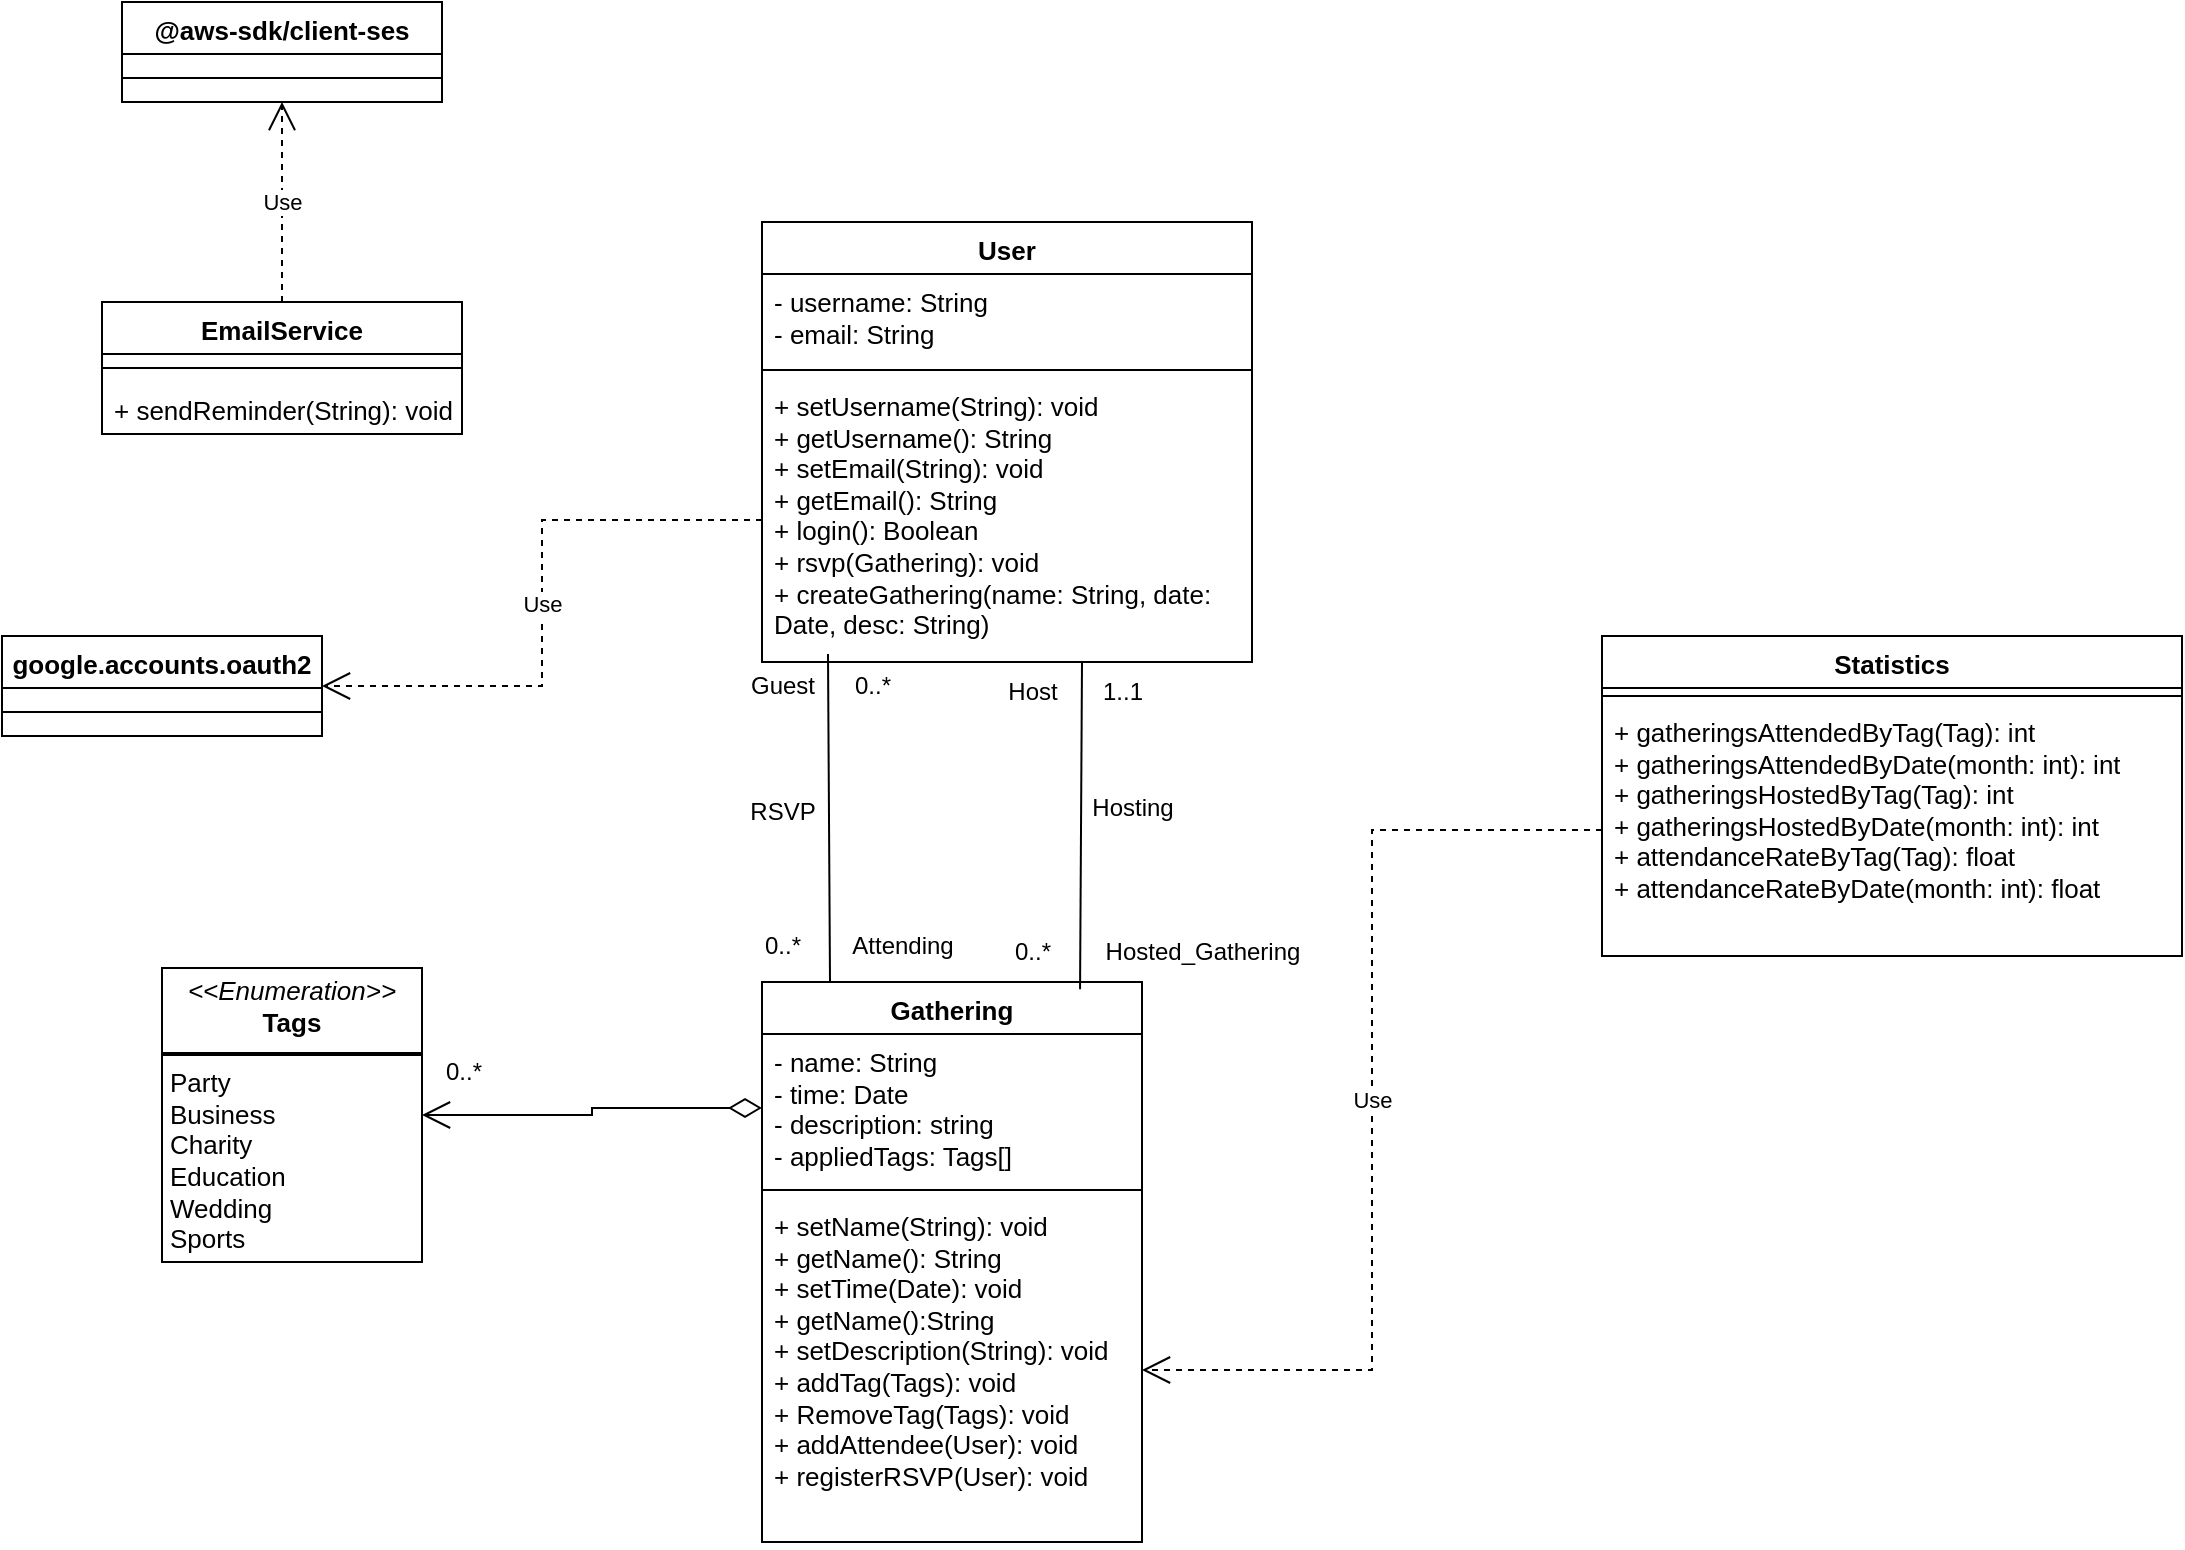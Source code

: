 <mxfile version="26.1.1">
  <diagram id="C5RBs43oDa-KdzZeNtuy" name="Page-1">
    <mxGraphModel dx="1434" dy="772" grid="1" gridSize="10" guides="1" tooltips="1" connect="1" arrows="1" fold="1" page="1" pageScale="1" pageWidth="827" pageHeight="1169" math="0" shadow="0">
      <root>
        <mxCell id="WIyWlLk6GJQsqaUBKTNV-0" />
        <mxCell id="WIyWlLk6GJQsqaUBKTNV-1" parent="WIyWlLk6GJQsqaUBKTNV-0" />
        <mxCell id="rHNDxCsVjhSjzkrUmxup-17" value="Gathering" style="swimlane;fontStyle=1;align=center;verticalAlign=top;childLayout=stackLayout;horizontal=1;startSize=26;horizontalStack=0;resizeParent=1;resizeParentMax=0;resizeLast=0;collapsible=1;marginBottom=0;whiteSpace=wrap;html=1;fontSize=13;" parent="WIyWlLk6GJQsqaUBKTNV-1" vertex="1">
          <mxGeometry x="440" y="640" width="190" height="280" as="geometry">
            <mxRectangle x="100" y="350" width="100" height="30" as="alternateBounds" />
          </mxGeometry>
        </mxCell>
        <mxCell id="rHNDxCsVjhSjzkrUmxup-18" value="- name: String&lt;div&gt;- time: Date&lt;/div&gt;&lt;div&gt;- description: string&lt;/div&gt;&lt;div&gt;- appliedTags: Tags[]&lt;/div&gt;" style="text;strokeColor=none;fillColor=none;align=left;verticalAlign=top;spacingLeft=4;spacingRight=4;overflow=hidden;rotatable=0;points=[[0,0.5],[1,0.5]];portConstraint=eastwest;whiteSpace=wrap;html=1;fontSize=13;" parent="rHNDxCsVjhSjzkrUmxup-17" vertex="1">
          <mxGeometry y="26" width="190" height="74" as="geometry" />
        </mxCell>
        <mxCell id="rHNDxCsVjhSjzkrUmxup-19" value="" style="line;strokeWidth=1;fillColor=none;align=left;verticalAlign=middle;spacingTop=-1;spacingLeft=3;spacingRight=3;rotatable=0;labelPosition=right;points=[];portConstraint=eastwest;strokeColor=inherit;" parent="rHNDxCsVjhSjzkrUmxup-17" vertex="1">
          <mxGeometry y="100" width="190" height="8" as="geometry" />
        </mxCell>
        <mxCell id="rHNDxCsVjhSjzkrUmxup-20" value="+ setName(String): void&lt;div&gt;+ getName(): String&lt;/div&gt;&lt;div&gt;+ setTime(Date): void&lt;/div&gt;&lt;div&gt;+ getName():String&lt;/div&gt;&lt;div&gt;+ setDescription(String): void&lt;/div&gt;&lt;div&gt;+ addTag(Tags): void&lt;/div&gt;&lt;div&gt;+ RemoveTag(Tags): void&lt;/div&gt;&lt;div&gt;+ addAttendee(User): void&lt;/div&gt;&lt;div&gt;+ registerRSVP(User): void&lt;/div&gt;" style="text;strokeColor=none;fillColor=none;align=left;verticalAlign=top;spacingLeft=4;spacingRight=4;overflow=hidden;rotatable=0;points=[[0,0.5],[1,0.5]];portConstraint=eastwest;whiteSpace=wrap;html=1;fontSize=13;" parent="rHNDxCsVjhSjzkrUmxup-17" vertex="1">
          <mxGeometry y="108" width="190" height="172" as="geometry" />
        </mxCell>
        <mxCell id="rHNDxCsVjhSjzkrUmxup-21" value="User" style="swimlane;fontStyle=1;align=center;verticalAlign=top;childLayout=stackLayout;horizontal=1;startSize=26;horizontalStack=0;resizeParent=1;resizeParentMax=0;resizeLast=0;collapsible=1;marginBottom=0;whiteSpace=wrap;html=1;fontSize=13;" parent="WIyWlLk6GJQsqaUBKTNV-1" vertex="1">
          <mxGeometry x="440" y="260" width="245" height="220" as="geometry" />
        </mxCell>
        <mxCell id="rHNDxCsVjhSjzkrUmxup-22" value="- username: String&lt;div&gt;- email: String&lt;/div&gt;" style="text;strokeColor=none;fillColor=none;align=left;verticalAlign=top;spacingLeft=4;spacingRight=4;overflow=hidden;rotatable=0;points=[[0,0.5],[1,0.5]];portConstraint=eastwest;whiteSpace=wrap;html=1;fontSize=13;" parent="rHNDxCsVjhSjzkrUmxup-21" vertex="1">
          <mxGeometry y="26" width="245" height="44" as="geometry" />
        </mxCell>
        <mxCell id="rHNDxCsVjhSjzkrUmxup-23" value="" style="line;strokeWidth=1;fillColor=none;align=left;verticalAlign=middle;spacingTop=-1;spacingLeft=3;spacingRight=3;rotatable=0;labelPosition=right;points=[];portConstraint=eastwest;strokeColor=inherit;" parent="rHNDxCsVjhSjzkrUmxup-21" vertex="1">
          <mxGeometry y="70" width="245" height="8" as="geometry" />
        </mxCell>
        <mxCell id="rHNDxCsVjhSjzkrUmxup-24" value="+ setUsername(String): void&lt;div&gt;+ getUsername(): String&lt;/div&gt;&lt;div&gt;+ setEmail(String): void&lt;/div&gt;&lt;div&gt;+ getEmail(): String&lt;/div&gt;&lt;div&gt;+ login(): Boolean&lt;/div&gt;&lt;div&gt;+ rsvp(Gathering): void&lt;/div&gt;&lt;div&gt;+ createGathering(name: String, date: Date, desc: String)&lt;/div&gt;" style="text;strokeColor=none;fillColor=none;align=left;verticalAlign=top;spacingLeft=4;spacingRight=4;overflow=hidden;rotatable=0;points=[[0,0.5],[1,0.5]];portConstraint=eastwest;whiteSpace=wrap;html=1;fontSize=13;" parent="rHNDxCsVjhSjzkrUmxup-21" vertex="1">
          <mxGeometry y="78" width="245" height="142" as="geometry" />
        </mxCell>
        <mxCell id="rHNDxCsVjhSjzkrUmxup-25" value="&lt;p style=&quot;margin:0px;margin-top:4px;text-align:center;&quot;&gt;&lt;i&gt;&amp;lt;&amp;lt;Enumeration&amp;gt;&amp;gt;&lt;/i&gt;&lt;br&gt;&lt;b&gt;Tags&lt;/b&gt;&lt;/p&gt;&lt;hr style=&quot;border-style:solid;&quot;&gt;&lt;p style=&quot;margin:0px;margin-left:4px;&quot;&gt;Party&lt;/p&gt;&lt;p style=&quot;margin:0px;margin-left:4px;&quot;&gt;Business&lt;/p&gt;&lt;p style=&quot;margin:0px;margin-left:4px;&quot;&gt;Charity&lt;/p&gt;&lt;p style=&quot;margin:0px;margin-left:4px;&quot;&gt;Education&lt;/p&gt;&lt;p style=&quot;margin:0px;margin-left:4px;&quot;&gt;Wedding&lt;/p&gt;&lt;p style=&quot;margin:0px;margin-left:4px;&quot;&gt;Sports&lt;/p&gt;" style="verticalAlign=top;align=left;overflow=fill;html=1;whiteSpace=wrap;fontSize=13;" parent="WIyWlLk6GJQsqaUBKTNV-1" vertex="1">
          <mxGeometry x="140" y="633" width="130" height="147" as="geometry" />
        </mxCell>
        <mxCell id="rHNDxCsVjhSjzkrUmxup-27" value="google.accounts.oauth2" style="swimlane;fontStyle=1;align=center;verticalAlign=top;childLayout=stackLayout;horizontal=1;startSize=26;horizontalStack=0;resizeParent=1;resizeParentMax=0;resizeLast=0;collapsible=1;marginBottom=0;whiteSpace=wrap;html=1;fontSize=13;" parent="WIyWlLk6GJQsqaUBKTNV-1" vertex="1">
          <mxGeometry x="60" y="467" width="160" height="50" as="geometry" />
        </mxCell>
        <mxCell id="rHNDxCsVjhSjzkrUmxup-29" value="" style="line;strokeWidth=1;fillColor=none;align=left;verticalAlign=middle;spacingTop=-1;spacingLeft=3;spacingRight=3;rotatable=0;labelPosition=right;points=[];portConstraint=eastwest;strokeColor=inherit;" parent="rHNDxCsVjhSjzkrUmxup-27" vertex="1">
          <mxGeometry y="26" width="160" height="24" as="geometry" />
        </mxCell>
        <mxCell id="rHNDxCsVjhSjzkrUmxup-35" value="0..*" style="endArrow=open;html=1;endSize=12;startArrow=diamondThin;startSize=14;startFill=0;edgeStyle=orthogonalEdgeStyle;align=left;verticalAlign=bottom;rounded=0;exitX=0;exitY=0.5;exitDx=0;exitDy=0;fontSize=12;" parent="WIyWlLk6GJQsqaUBKTNV-1" source="rHNDxCsVjhSjzkrUmxup-18" target="rHNDxCsVjhSjzkrUmxup-25" edge="1">
          <mxGeometry x="0.882" y="-13" relative="1" as="geometry">
            <mxPoint x="380" y="680" as="sourcePoint" />
            <mxPoint x="390" y="630" as="targetPoint" />
            <mxPoint as="offset" />
          </mxGeometry>
        </mxCell>
        <mxCell id="rHNDxCsVjhSjzkrUmxup-47" value="" style="endArrow=none;html=1;rounded=0;exitX=0.837;exitY=0.013;exitDx=0;exitDy=0;exitPerimeter=0;" parent="WIyWlLk6GJQsqaUBKTNV-1" source="rHNDxCsVjhSjzkrUmxup-17" edge="1">
          <mxGeometry width="50" height="50" relative="1" as="geometry">
            <mxPoint x="560" y="640" as="sourcePoint" />
            <mxPoint x="600" y="480" as="targetPoint" />
          </mxGeometry>
        </mxCell>
        <mxCell id="rHNDxCsVjhSjzkrUmxup-48" value="1..1" style="text;html=1;align=center;verticalAlign=middle;resizable=0;points=[];autosize=1;strokeColor=none;fillColor=none;fontSize=12;" parent="WIyWlLk6GJQsqaUBKTNV-1" vertex="1">
          <mxGeometry x="600" y="480" width="40" height="30" as="geometry" />
        </mxCell>
        <mxCell id="rHNDxCsVjhSjzkrUmxup-49" value="Host" style="text;html=1;align=center;verticalAlign=middle;resizable=0;points=[];autosize=1;strokeColor=none;fillColor=none;" parent="WIyWlLk6GJQsqaUBKTNV-1" vertex="1">
          <mxGeometry x="550" y="480" width="50" height="30" as="geometry" />
        </mxCell>
        <mxCell id="rHNDxCsVjhSjzkrUmxup-50" value="Hosted_Gathering" style="text;html=1;align=center;verticalAlign=middle;resizable=0;points=[];autosize=1;strokeColor=none;fillColor=none;" parent="WIyWlLk6GJQsqaUBKTNV-1" vertex="1">
          <mxGeometry x="600" y="610" width="120" height="30" as="geometry" />
        </mxCell>
        <mxCell id="rHNDxCsVjhSjzkrUmxup-51" value="0..*" style="text;html=1;align=center;verticalAlign=middle;resizable=0;points=[];autosize=1;strokeColor=none;fillColor=none;" parent="WIyWlLk6GJQsqaUBKTNV-1" vertex="1">
          <mxGeometry x="555" y="610" width="40" height="30" as="geometry" />
        </mxCell>
        <mxCell id="rHNDxCsVjhSjzkrUmxup-52" value="" style="endArrow=none;html=1;rounded=0;exitX=0.837;exitY=0.013;exitDx=0;exitDy=0;entryX=0.85;entryY=0.989;entryDx=0;entryDy=0;entryPerimeter=0;exitPerimeter=0;" parent="WIyWlLk6GJQsqaUBKTNV-1" edge="1">
          <mxGeometry width="50" height="50" relative="1" as="geometry">
            <mxPoint x="474" y="640" as="sourcePoint" />
            <mxPoint x="473" y="476" as="targetPoint" />
          </mxGeometry>
        </mxCell>
        <mxCell id="rHNDxCsVjhSjzkrUmxup-53" value="0..*" style="text;html=1;align=center;verticalAlign=middle;resizable=0;points=[];autosize=1;strokeColor=none;fillColor=none;fontSize=12;" parent="WIyWlLk6GJQsqaUBKTNV-1" vertex="1">
          <mxGeometry x="475" y="477" width="40" height="30" as="geometry" />
        </mxCell>
        <mxCell id="rHNDxCsVjhSjzkrUmxup-54" value="Guest" style="text;html=1;align=center;verticalAlign=middle;resizable=0;points=[];autosize=1;strokeColor=none;fillColor=none;" parent="WIyWlLk6GJQsqaUBKTNV-1" vertex="1">
          <mxGeometry x="420" y="477" width="60" height="30" as="geometry" />
        </mxCell>
        <mxCell id="rHNDxCsVjhSjzkrUmxup-55" value="Attending" style="text;html=1;align=center;verticalAlign=middle;resizable=0;points=[];autosize=1;strokeColor=none;fillColor=none;" parent="WIyWlLk6GJQsqaUBKTNV-1" vertex="1">
          <mxGeometry x="475" y="607" width="70" height="30" as="geometry" />
        </mxCell>
        <mxCell id="rHNDxCsVjhSjzkrUmxup-56" value="0..*" style="text;html=1;align=center;verticalAlign=middle;resizable=0;points=[];autosize=1;strokeColor=none;fillColor=none;" parent="WIyWlLk6GJQsqaUBKTNV-1" vertex="1">
          <mxGeometry x="430" y="607" width="40" height="30" as="geometry" />
        </mxCell>
        <mxCell id="rHNDxCsVjhSjzkrUmxup-57" value="RSVP" style="text;html=1;align=center;verticalAlign=middle;resizable=0;points=[];autosize=1;strokeColor=none;fillColor=none;" parent="WIyWlLk6GJQsqaUBKTNV-1" vertex="1">
          <mxGeometry x="420" y="540" width="60" height="30" as="geometry" />
        </mxCell>
        <mxCell id="rHNDxCsVjhSjzkrUmxup-58" value="Hosting" style="text;html=1;align=center;verticalAlign=middle;resizable=0;points=[];autosize=1;strokeColor=none;fillColor=none;" parent="WIyWlLk6GJQsqaUBKTNV-1" vertex="1">
          <mxGeometry x="595" y="538" width="60" height="30" as="geometry" />
        </mxCell>
        <mxCell id="rHNDxCsVjhSjzkrUmxup-59" value="Use" style="endArrow=open;endSize=12;dashed=1;html=1;rounded=0;exitX=0;exitY=0.5;exitDx=0;exitDy=0;entryX=1;entryY=0.5;entryDx=0;entryDy=0;edgeStyle=orthogonalEdgeStyle;" parent="WIyWlLk6GJQsqaUBKTNV-1" source="rHNDxCsVjhSjzkrUmxup-24" target="rHNDxCsVjhSjzkrUmxup-27" edge="1">
          <mxGeometry width="160" relative="1" as="geometry">
            <mxPoint x="310" y="580" as="sourcePoint" />
            <mxPoint x="470" y="580" as="targetPoint" />
          </mxGeometry>
        </mxCell>
        <mxCell id="rHNDxCsVjhSjzkrUmxup-60" value="@aws-sdk/client-ses" style="swimlane;fontStyle=1;align=center;verticalAlign=top;childLayout=stackLayout;horizontal=1;startSize=26;horizontalStack=0;resizeParent=1;resizeParentMax=0;resizeLast=0;collapsible=1;marginBottom=0;whiteSpace=wrap;html=1;fontSize=13;" parent="WIyWlLk6GJQsqaUBKTNV-1" vertex="1">
          <mxGeometry x="120" y="150" width="160" height="50" as="geometry" />
        </mxCell>
        <mxCell id="rHNDxCsVjhSjzkrUmxup-62" value="" style="line;strokeWidth=1;fillColor=none;align=left;verticalAlign=middle;spacingTop=-1;spacingLeft=3;spacingRight=3;rotatable=0;labelPosition=right;points=[];portConstraint=eastwest;strokeColor=inherit;" parent="rHNDxCsVjhSjzkrUmxup-60" vertex="1">
          <mxGeometry y="26" width="160" height="24" as="geometry" />
        </mxCell>
        <mxCell id="rHNDxCsVjhSjzkrUmxup-65" value="EmailService" style="swimlane;fontStyle=1;align=center;verticalAlign=top;childLayout=stackLayout;horizontal=1;startSize=26;horizontalStack=0;resizeParent=1;resizeParentMax=0;resizeLast=0;collapsible=1;marginBottom=0;whiteSpace=wrap;html=1;fontSize=13;" parent="WIyWlLk6GJQsqaUBKTNV-1" vertex="1">
          <mxGeometry x="110" y="300" width="180" height="66" as="geometry" />
        </mxCell>
        <mxCell id="rHNDxCsVjhSjzkrUmxup-67" value="" style="line;strokeWidth=1;fillColor=none;align=left;verticalAlign=middle;spacingTop=-1;spacingLeft=3;spacingRight=3;rotatable=0;labelPosition=right;points=[];portConstraint=eastwest;strokeColor=inherit;" parent="rHNDxCsVjhSjzkrUmxup-65" vertex="1">
          <mxGeometry y="26" width="180" height="14" as="geometry" />
        </mxCell>
        <mxCell id="rHNDxCsVjhSjzkrUmxup-68" value="+ sendReminder(String): void" style="text;strokeColor=none;fillColor=none;align=left;verticalAlign=top;spacingLeft=4;spacingRight=4;overflow=hidden;rotatable=0;points=[[0,0.5],[1,0.5]];portConstraint=eastwest;whiteSpace=wrap;html=1;fontSize=13;" parent="rHNDxCsVjhSjzkrUmxup-65" vertex="1">
          <mxGeometry y="40" width="180" height="26" as="geometry" />
        </mxCell>
        <mxCell id="rHNDxCsVjhSjzkrUmxup-69" value="Use" style="endArrow=open;endSize=12;dashed=1;html=1;rounded=0;exitX=0.5;exitY=0;exitDx=0;exitDy=0;entryX=0.5;entryY=1;entryDx=0;entryDy=0;" parent="WIyWlLk6GJQsqaUBKTNV-1" source="rHNDxCsVjhSjzkrUmxup-65" target="rHNDxCsVjhSjzkrUmxup-60" edge="1">
          <mxGeometry width="160" relative="1" as="geometry">
            <mxPoint x="455" y="444" as="sourcePoint" />
            <mxPoint x="230" y="502" as="targetPoint" />
          </mxGeometry>
        </mxCell>
        <mxCell id="lJKrECC9rabVOFHiAWsA-12" value="Statistics" style="swimlane;fontStyle=1;align=center;verticalAlign=top;childLayout=stackLayout;horizontal=1;startSize=26;horizontalStack=0;resizeParent=1;resizeParentMax=0;resizeLast=0;collapsible=1;marginBottom=0;whiteSpace=wrap;html=1;fontSize=13;" vertex="1" parent="WIyWlLk6GJQsqaUBKTNV-1">
          <mxGeometry x="860" y="467" width="290" height="160" as="geometry" />
        </mxCell>
        <mxCell id="lJKrECC9rabVOFHiAWsA-14" value="" style="line;strokeWidth=1;fillColor=none;align=left;verticalAlign=middle;spacingTop=-1;spacingLeft=3;spacingRight=3;rotatable=0;labelPosition=right;points=[];portConstraint=eastwest;strokeColor=inherit;" vertex="1" parent="lJKrECC9rabVOFHiAWsA-12">
          <mxGeometry y="26" width="290" height="8" as="geometry" />
        </mxCell>
        <mxCell id="lJKrECC9rabVOFHiAWsA-15" value="&lt;font&gt;+ gatheringsAttendedByTag(Tag): int&lt;/font&gt;&lt;div&gt;&lt;font&gt;+ gatheringsAttendedByDate(month: int): int&lt;/font&gt;&lt;/div&gt;&lt;div&gt;&lt;font&gt;+ gatheringsHostedByTag(Tag): int&lt;/font&gt;&lt;div style=&quot;--tw-scale-x: 1; --tw-scale-y: 1; --tw-pan-x: ; --tw-pan-y: ; --tw-pinch-zoom: ; --tw-scroll-snap-strictness: proximity; --tw-gradient-from-position: ; --tw-gradient-via-position: ; --tw-gradient-to-position: ; --tw-ordinal: ; --tw-slashed-zero: ; --tw-numeric-figure: ; --tw-numeric-spacing: ; --tw-numeric-fraction: ; --tw-ring-inset: ; --tw-ring-offset-width: 0px; --tw-ring-offset-color: light-dark(#fff, #000000); --tw-ring-color: rgb(59 130 246 / .5); --tw-ring-offset-shadow: 0 0 #0000; --tw-ring-shadow: 0 0 #0000; --tw-shadow: 0 0 #0000; --tw-shadow-colored: 0 0 #0000; --tw-blur: ; --tw-brightness: ; --tw-contrast: ; --tw-grayscale: ; --tw-hue-rotate: ; --tw-invert: ; --tw-saturate: ; --tw-sepia: ; --tw-drop-shadow: ; --tw-backdrop-blur: ; --tw-backdrop-brightness: ; --tw-backdrop-contrast: ; --tw-backdrop-grayscale: ; --tw-backdrop-hue-rotate: ; --tw-backdrop-invert: ; --tw-backdrop-opacity: ; --tw-backdrop-saturate: ; --tw-backdrop-sepia: ;&quot;&gt;&lt;font&gt;+ gatheringsHostedByDate(month: int): int&lt;/font&gt;&lt;/div&gt;&lt;/div&gt;&lt;div style=&quot;--tw-scale-x: 1; --tw-scale-y: 1; --tw-pan-x: ; --tw-pan-y: ; --tw-pinch-zoom: ; --tw-scroll-snap-strictness: proximity; --tw-gradient-from-position: ; --tw-gradient-via-position: ; --tw-gradient-to-position: ; --tw-ordinal: ; --tw-slashed-zero: ; --tw-numeric-figure: ; --tw-numeric-spacing: ; --tw-numeric-fraction: ; --tw-ring-inset: ; --tw-ring-offset-width: 0px; --tw-ring-offset-color: light-dark(#fff, #000000); --tw-ring-color: rgb(59 130 246 / .5); --tw-ring-offset-shadow: 0 0 #0000; --tw-ring-shadow: 0 0 #0000; --tw-shadow: 0 0 #0000; --tw-shadow-colored: 0 0 #0000; --tw-blur: ; --tw-brightness: ; --tw-contrast: ; --tw-grayscale: ; --tw-hue-rotate: ; --tw-invert: ; --tw-saturate: ; --tw-sepia: ; --tw-drop-shadow: ; --tw-backdrop-blur: ; --tw-backdrop-brightness: ; --tw-backdrop-contrast: ; --tw-backdrop-grayscale: ; --tw-backdrop-hue-rotate: ; --tw-backdrop-invert: ; --tw-backdrop-opacity: ; --tw-backdrop-saturate: ; --tw-backdrop-sepia: ;&quot;&gt;&lt;font&gt;+ attendanceRateByTag(Tag): float&lt;/font&gt;&lt;/div&gt;&lt;div style=&quot;--tw-scale-x: 1; --tw-scale-y: 1; --tw-pan-x: ; --tw-pan-y: ; --tw-pinch-zoom: ; --tw-scroll-snap-strictness: proximity; --tw-gradient-from-position: ; --tw-gradient-via-position: ; --tw-gradient-to-position: ; --tw-ordinal: ; --tw-slashed-zero: ; --tw-numeric-figure: ; --tw-numeric-spacing: ; --tw-numeric-fraction: ; --tw-ring-inset: ; --tw-ring-offset-width: 0px; --tw-ring-offset-color: light-dark(#fff, #000000); --tw-ring-color: rgb(59 130 246 / .5); --tw-ring-offset-shadow: 0 0 #0000; --tw-ring-shadow: 0 0 #0000; --tw-shadow: 0 0 #0000; --tw-shadow-colored: 0 0 #0000; --tw-blur: ; --tw-brightness: ; --tw-contrast: ; --tw-grayscale: ; --tw-hue-rotate: ; --tw-invert: ; --tw-saturate: ; --tw-sepia: ; --tw-drop-shadow: ; --tw-backdrop-blur: ; --tw-backdrop-brightness: ; --tw-backdrop-contrast: ; --tw-backdrop-grayscale: ; --tw-backdrop-hue-rotate: ; --tw-backdrop-invert: ; --tw-backdrop-opacity: ; --tw-backdrop-saturate: ; --tw-backdrop-sepia: ;&quot;&gt;&lt;font&gt;+ attendanceRateByDate(month: int): float&lt;/font&gt;&lt;/div&gt;&lt;div style=&quot;--tw-scale-x: 1; --tw-scale-y: 1; --tw-pan-x: ; --tw-pan-y: ; --tw-pinch-zoom: ; --tw-scroll-snap-strictness: proximity; --tw-gradient-from-position: ; --tw-gradient-via-position: ; --tw-gradient-to-position: ; --tw-ordinal: ; --tw-slashed-zero: ; --tw-numeric-figure: ; --tw-numeric-spacing: ; --tw-numeric-fraction: ; --tw-ring-inset: ; --tw-ring-offset-width: 0px; --tw-ring-offset-color: light-dark(#fff, #000000); --tw-ring-color: rgb(59 130 246 / .5); --tw-ring-offset-shadow: 0 0 #0000; --tw-ring-shadow: 0 0 #0000; --tw-shadow: 0 0 #0000; --tw-shadow-colored: 0 0 #0000; --tw-blur: ; --tw-brightness: ; --tw-contrast: ; --tw-grayscale: ; --tw-hue-rotate: ; --tw-invert: ; --tw-saturate: ; --tw-sepia: ; --tw-drop-shadow: ; --tw-backdrop-blur: ; --tw-backdrop-brightness: ; --tw-backdrop-contrast: ; --tw-backdrop-grayscale: ; --tw-backdrop-hue-rotate: ; --tw-backdrop-invert: ; --tw-backdrop-opacity: ; --tw-backdrop-saturate: ; --tw-backdrop-sepia: ;&quot;&gt;&lt;br&gt;&lt;/div&gt;" style="text;strokeColor=none;fillColor=none;align=left;verticalAlign=top;spacingLeft=4;spacingRight=4;overflow=hidden;rotatable=0;points=[[0,0.5],[1,0.5]];portConstraint=eastwest;whiteSpace=wrap;html=1;fontSize=13;" vertex="1" parent="lJKrECC9rabVOFHiAWsA-12">
          <mxGeometry y="34" width="290" height="126" as="geometry" />
        </mxCell>
        <mxCell id="lJKrECC9rabVOFHiAWsA-22" value="Use" style="endArrow=open;endSize=12;dashed=1;html=1;rounded=0;exitX=0;exitY=0.5;exitDx=0;exitDy=0;entryX=1;entryY=0.5;entryDx=0;entryDy=0;edgeStyle=orthogonalEdgeStyle;" edge="1" parent="WIyWlLk6GJQsqaUBKTNV-1" source="lJKrECC9rabVOFHiAWsA-15" target="rHNDxCsVjhSjzkrUmxup-20">
          <mxGeometry width="160" relative="1" as="geometry">
            <mxPoint x="560" y="620" as="sourcePoint" />
            <mxPoint x="720" y="620" as="targetPoint" />
          </mxGeometry>
        </mxCell>
      </root>
    </mxGraphModel>
  </diagram>
</mxfile>
